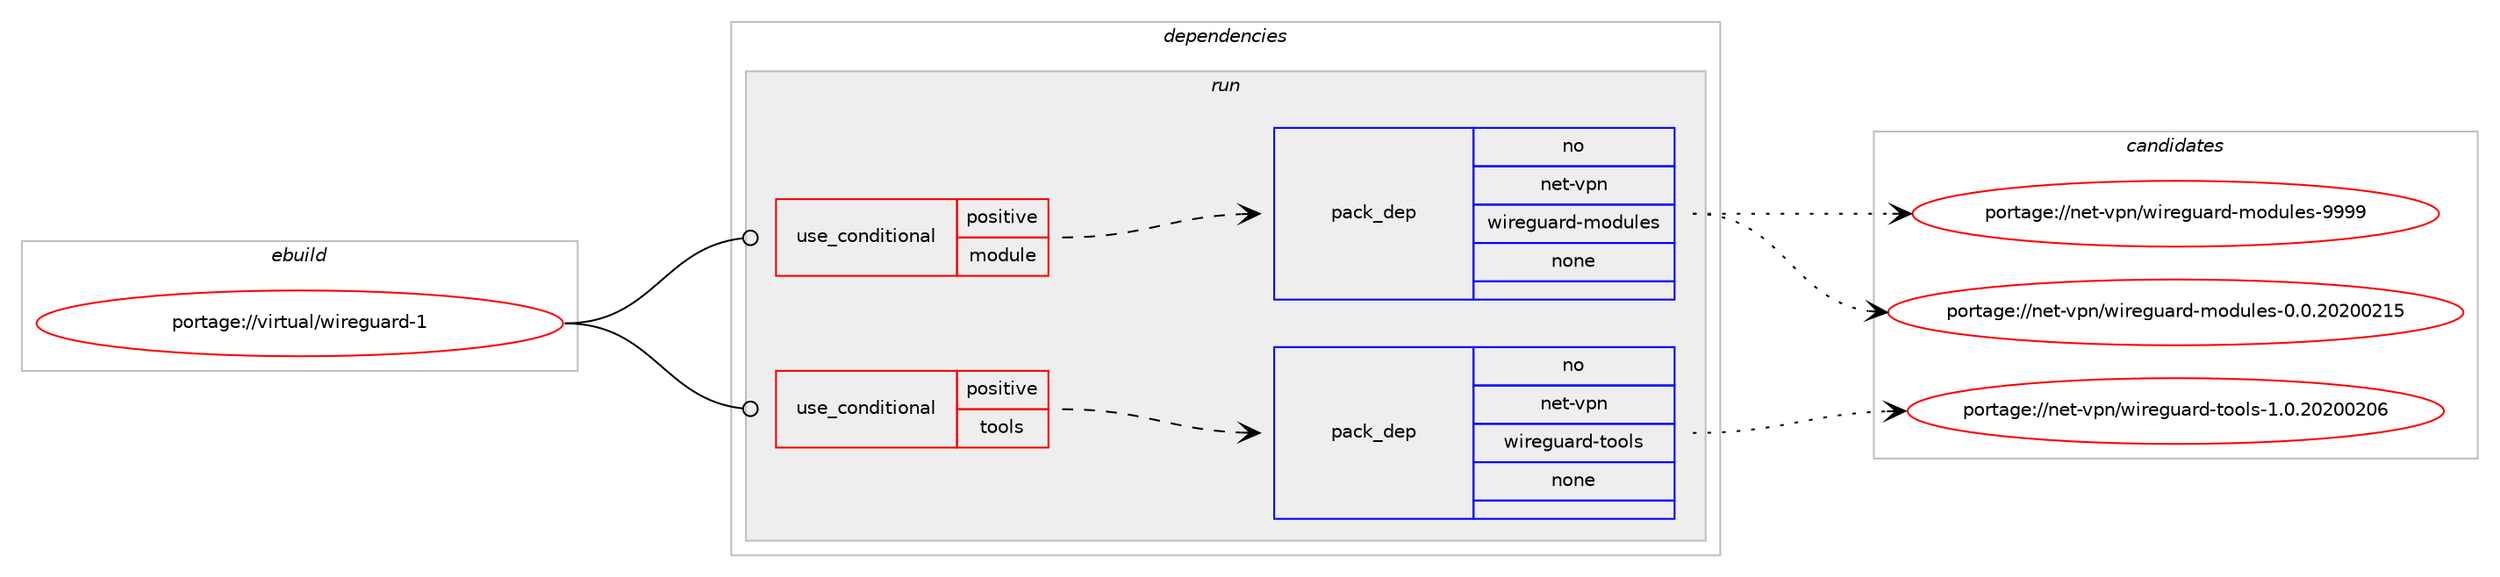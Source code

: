 digraph prolog {

# *************
# Graph options
# *************

newrank=true;
concentrate=true;
compound=true;
graph [rankdir=LR,fontname=Helvetica,fontsize=10,ranksep=1.5];#, ranksep=2.5, nodesep=0.2];
edge  [arrowhead=vee];
node  [fontname=Helvetica,fontsize=10];

# **********
# The ebuild
# **********

subgraph cluster_leftcol {
color=gray;
rank=same;
label=<<i>ebuild</i>>;
id [label="portage://virtual/wireguard-1", color=red, width=4, href="../virtual/wireguard-1.svg"];
}

# ****************
# The dependencies
# ****************

subgraph cluster_midcol {
color=gray;
label=<<i>dependencies</i>>;
subgraph cluster_compile {
fillcolor="#eeeeee";
style=filled;
label=<<i>compile</i>>;
}
subgraph cluster_compileandrun {
fillcolor="#eeeeee";
style=filled;
label=<<i>compile and run</i>>;
}
subgraph cluster_run {
fillcolor="#eeeeee";
style=filled;
label=<<i>run</i>>;
subgraph cond3728 {
dependency22970 [label=<<TABLE BORDER="0" CELLBORDER="1" CELLSPACING="0" CELLPADDING="4"><TR><TD ROWSPAN="3" CELLPADDING="10">use_conditional</TD></TR><TR><TD>positive</TD></TR><TR><TD>module</TD></TR></TABLE>>, shape=none, color=red];
subgraph pack18799 {
dependency22971 [label=<<TABLE BORDER="0" CELLBORDER="1" CELLSPACING="0" CELLPADDING="4" WIDTH="220"><TR><TD ROWSPAN="6" CELLPADDING="30">pack_dep</TD></TR><TR><TD WIDTH="110">no</TD></TR><TR><TD>net-vpn</TD></TR><TR><TD>wireguard-modules</TD></TR><TR><TD>none</TD></TR><TR><TD></TD></TR></TABLE>>, shape=none, color=blue];
}
dependency22970:e -> dependency22971:w [weight=20,style="dashed",arrowhead="vee"];
}
id:e -> dependency22970:w [weight=20,style="solid",arrowhead="odot"];
subgraph cond3729 {
dependency22972 [label=<<TABLE BORDER="0" CELLBORDER="1" CELLSPACING="0" CELLPADDING="4"><TR><TD ROWSPAN="3" CELLPADDING="10">use_conditional</TD></TR><TR><TD>positive</TD></TR><TR><TD>tools</TD></TR></TABLE>>, shape=none, color=red];
subgraph pack18800 {
dependency22973 [label=<<TABLE BORDER="0" CELLBORDER="1" CELLSPACING="0" CELLPADDING="4" WIDTH="220"><TR><TD ROWSPAN="6" CELLPADDING="30">pack_dep</TD></TR><TR><TD WIDTH="110">no</TD></TR><TR><TD>net-vpn</TD></TR><TR><TD>wireguard-tools</TD></TR><TR><TD>none</TD></TR><TR><TD></TD></TR></TABLE>>, shape=none, color=blue];
}
dependency22972:e -> dependency22973:w [weight=20,style="dashed",arrowhead="vee"];
}
id:e -> dependency22972:w [weight=20,style="solid",arrowhead="odot"];
}
}

# **************
# The candidates
# **************

subgraph cluster_choices {
rank=same;
color=gray;
label=<<i>candidates</i>>;

subgraph choice18799 {
color=black;
nodesep=1;
choice110101116451181121104711910511410110311797114100451091111001171081011154557575757 [label="portage://net-vpn/wireguard-modules-9999", color=red, width=4,href="../net-vpn/wireguard-modules-9999.svg"];
choice1101011164511811211047119105114101103117971141004510911110011710810111545484648465048504848504953 [label="portage://net-vpn/wireguard-modules-0.0.20200215", color=red, width=4,href="../net-vpn/wireguard-modules-0.0.20200215.svg"];
dependency22971:e -> choice110101116451181121104711910511410110311797114100451091111001171081011154557575757:w [style=dotted,weight="100"];
dependency22971:e -> choice1101011164511811211047119105114101103117971141004510911110011710810111545484648465048504848504953:w [style=dotted,weight="100"];
}
subgraph choice18800 {
color=black;
nodesep=1;
choice1101011164511811211047119105114101103117971141004511611111110811545494648465048504848504854 [label="portage://net-vpn/wireguard-tools-1.0.20200206", color=red, width=4,href="../net-vpn/wireguard-tools-1.0.20200206.svg"];
dependency22973:e -> choice1101011164511811211047119105114101103117971141004511611111110811545494648465048504848504854:w [style=dotted,weight="100"];
}
}

}
